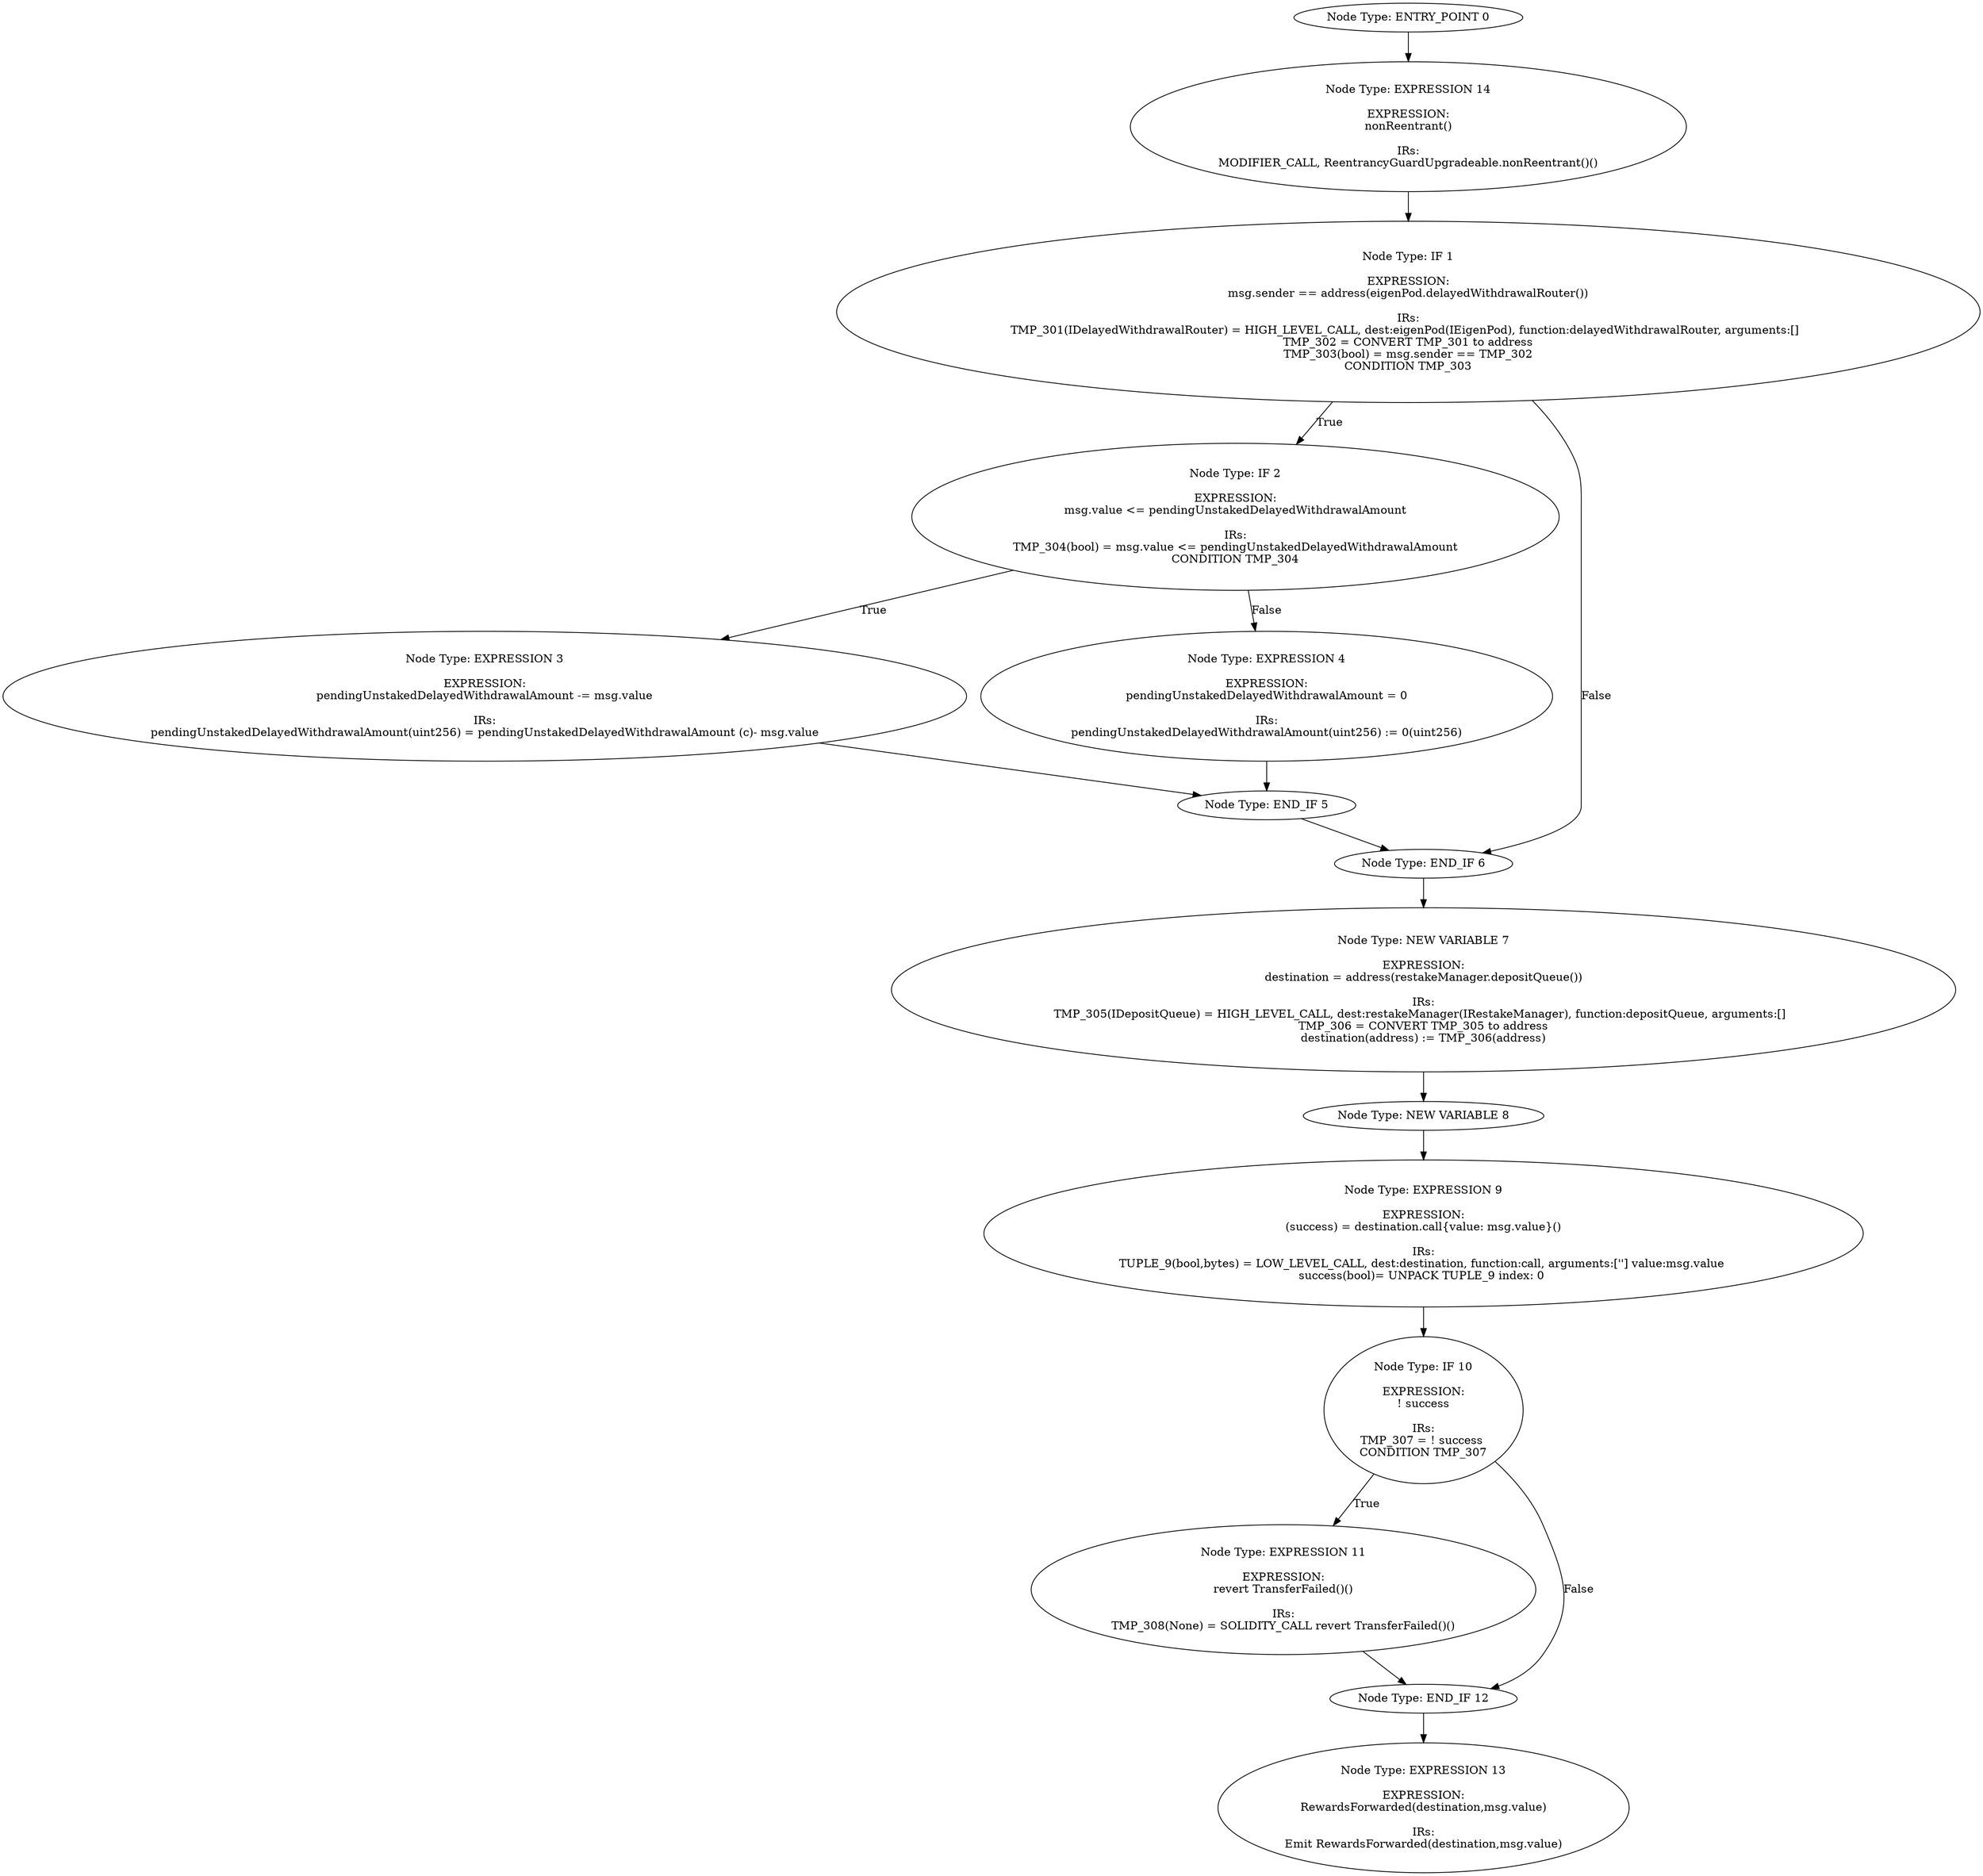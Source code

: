 digraph{
0[label="Node Type: ENTRY_POINT 0
"];
0->14;
1[label="Node Type: IF 1

EXPRESSION:
msg.sender == address(eigenPod.delayedWithdrawalRouter())

IRs:
TMP_301(IDelayedWithdrawalRouter) = HIGH_LEVEL_CALL, dest:eigenPod(IEigenPod), function:delayedWithdrawalRouter, arguments:[]  
TMP_302 = CONVERT TMP_301 to address
TMP_303(bool) = msg.sender == TMP_302
CONDITION TMP_303"];
1->2[label="True"];
1->6[label="False"];
2[label="Node Type: IF 2

EXPRESSION:
msg.value <= pendingUnstakedDelayedWithdrawalAmount

IRs:
TMP_304(bool) = msg.value <= pendingUnstakedDelayedWithdrawalAmount
CONDITION TMP_304"];
2->3[label="True"];
2->4[label="False"];
3[label="Node Type: EXPRESSION 3

EXPRESSION:
pendingUnstakedDelayedWithdrawalAmount -= msg.value

IRs:
pendingUnstakedDelayedWithdrawalAmount(uint256) = pendingUnstakedDelayedWithdrawalAmount (c)- msg.value"];
3->5;
4[label="Node Type: EXPRESSION 4

EXPRESSION:
pendingUnstakedDelayedWithdrawalAmount = 0

IRs:
pendingUnstakedDelayedWithdrawalAmount(uint256) := 0(uint256)"];
4->5;
5[label="Node Type: END_IF 5
"];
5->6;
6[label="Node Type: END_IF 6
"];
6->7;
7[label="Node Type: NEW VARIABLE 7

EXPRESSION:
destination = address(restakeManager.depositQueue())

IRs:
TMP_305(IDepositQueue) = HIGH_LEVEL_CALL, dest:restakeManager(IRestakeManager), function:depositQueue, arguments:[]  
TMP_306 = CONVERT TMP_305 to address
destination(address) := TMP_306(address)"];
7->8;
8[label="Node Type: NEW VARIABLE 8
"];
8->9;
9[label="Node Type: EXPRESSION 9

EXPRESSION:
(success) = destination.call{value: msg.value}()

IRs:
TUPLE_9(bool,bytes) = LOW_LEVEL_CALL, dest:destination, function:call, arguments:[''] value:msg.value 
success(bool)= UNPACK TUPLE_9 index: 0 "];
9->10;
10[label="Node Type: IF 10

EXPRESSION:
! success

IRs:
TMP_307 = ! success 
CONDITION TMP_307"];
10->11[label="True"];
10->12[label="False"];
11[label="Node Type: EXPRESSION 11

EXPRESSION:
revert TransferFailed()()

IRs:
TMP_308(None) = SOLIDITY_CALL revert TransferFailed()()"];
11->12;
12[label="Node Type: END_IF 12
"];
12->13;
13[label="Node Type: EXPRESSION 13

EXPRESSION:
RewardsForwarded(destination,msg.value)

IRs:
Emit RewardsForwarded(destination,msg.value)"];
14[label="Node Type: EXPRESSION 14

EXPRESSION:
nonReentrant()

IRs:
MODIFIER_CALL, ReentrancyGuardUpgradeable.nonReentrant()()"];
14->1;
}
